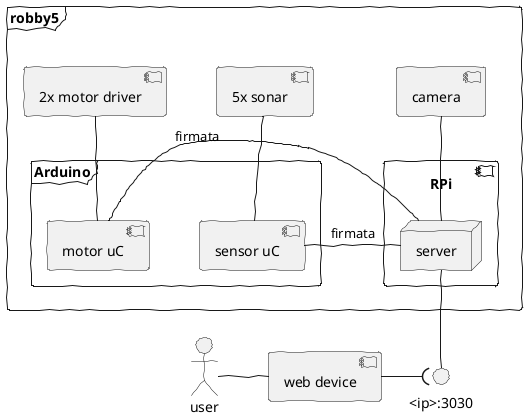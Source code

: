 @startuml multibot
skinparam monochrome true
skinparam Handwritten true
skinparam nodesep 50
skinparam ranksep 20

frame "robby5" as r5 {
  component camera
  component "5x sonar" as sonar
  component "2x motor driver" as driver
  component "RPi" as rpi {
    node "server" as server
  }
  frame "Arduino" as arduino {
    component "motor uC" as muc
    component "sensor uC" as suc
  }
  sonar -down- suc
  driver -down- muc
  camera -down- server
  suc - server: firmata
  muc - server: firmata
}
interface "<ip>:3030" as web
web -up- server

actor user
component "web device" as client
user - client
client -( web
@enduml